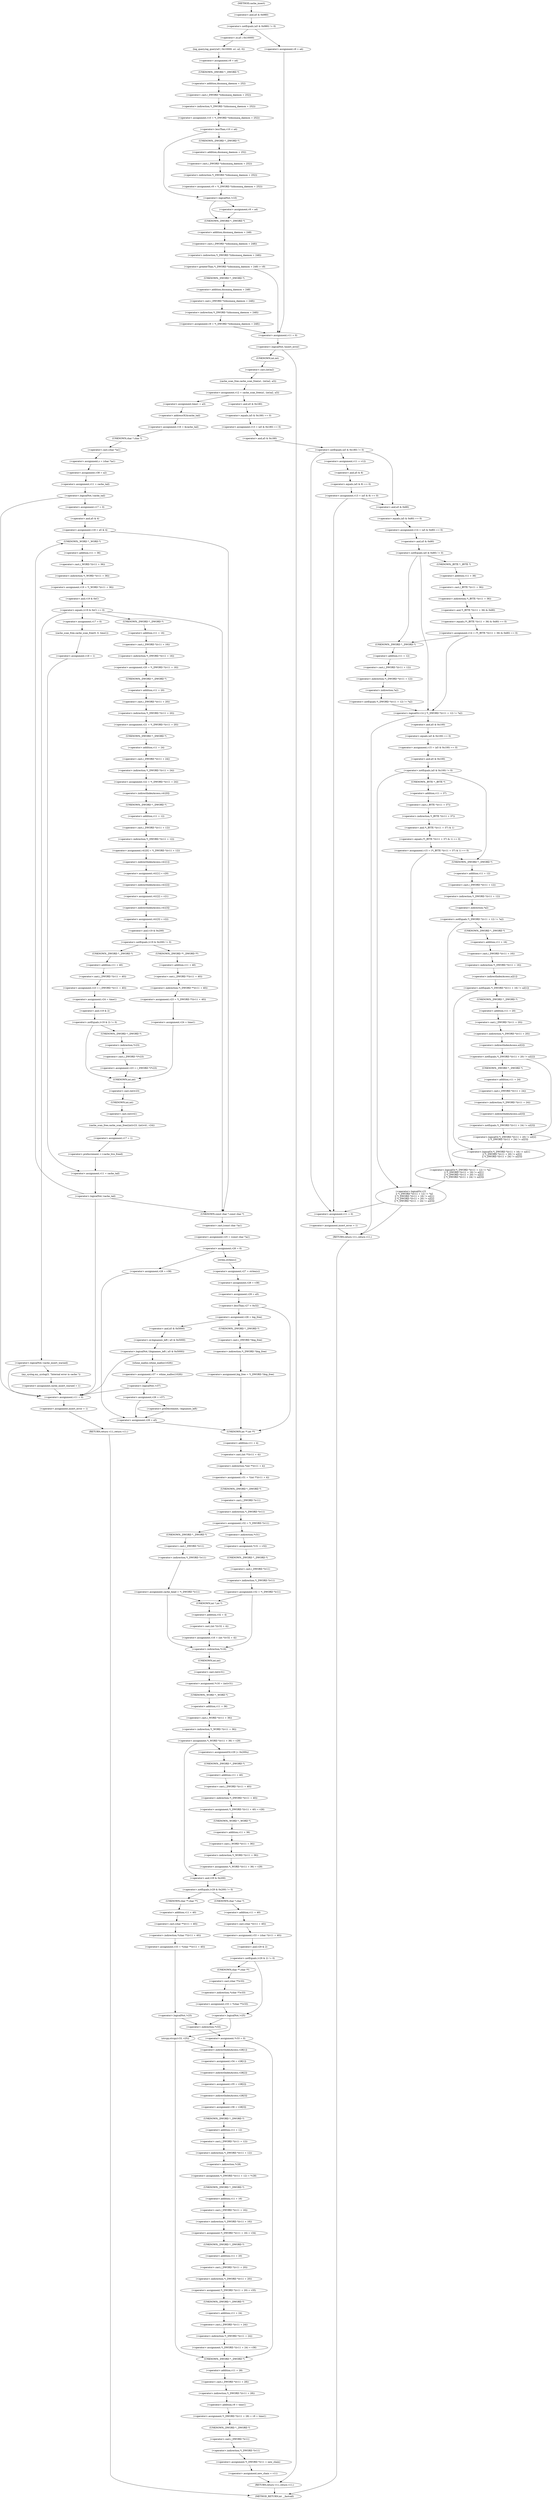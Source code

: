 digraph cache_insert {  
"1000173" [label = "(<operator>.notEquals,(a5 & 0x980) != 0)" ]
"1000174" [label = "(<operator>.and,a5 & 0x980)" ]
"1000179" [label = "(log_query,log_query(a5 | 0x10000, a1, a2, 0))" ]
"1000180" [label = "(<operator>.or,a5 | 0x10000)" ]
"1000186" [label = "(<operator>.assignment,v9 = a4)" ]
"1000189" [label = "(<operator>.assignment,v10 = *(_DWORD *)(dnsmasq_daemon + 252))" ]
"1000191" [label = "(<operator>.indirection,*(_DWORD *)(dnsmasq_daemon + 252))" ]
"1000192" [label = "(<operator>.cast,(_DWORD *)(dnsmasq_daemon + 252))" ]
"1000193" [label = "(UNKNOWN,_DWORD *,_DWORD *)" ]
"1000194" [label = "(<operator>.addition,dnsmasq_daemon + 252)" ]
"1000198" [label = "(<operator>.lessThan,v10 < a4)" ]
"1000201" [label = "(<operator>.assignment,v9 = *(_DWORD *)(dnsmasq_daemon + 252))" ]
"1000203" [label = "(<operator>.indirection,*(_DWORD *)(dnsmasq_daemon + 252))" ]
"1000204" [label = "(<operator>.cast,(_DWORD *)(dnsmasq_daemon + 252))" ]
"1000205" [label = "(UNKNOWN,_DWORD *,_DWORD *)" ]
"1000206" [label = "(<operator>.addition,dnsmasq_daemon + 252)" ]
"1000210" [label = "(<operator>.logicalNot,!v10)" ]
"1000212" [label = "(<operator>.assignment,v9 = a4)" ]
"1000216" [label = "(<operator>.greaterThan,*(_DWORD *)(dnsmasq_daemon + 248) > v9)" ]
"1000217" [label = "(<operator>.indirection,*(_DWORD *)(dnsmasq_daemon + 248))" ]
"1000218" [label = "(<operator>.cast,(_DWORD *)(dnsmasq_daemon + 248))" ]
"1000219" [label = "(UNKNOWN,_DWORD *,_DWORD *)" ]
"1000220" [label = "(<operator>.addition,dnsmasq_daemon + 248)" ]
"1000224" [label = "(<operator>.assignment,v9 = *(_DWORD *)(dnsmasq_daemon + 248))" ]
"1000226" [label = "(<operator>.indirection,*(_DWORD *)(dnsmasq_daemon + 248))" ]
"1000227" [label = "(<operator>.cast,(_DWORD *)(dnsmasq_daemon + 248))" ]
"1000228" [label = "(UNKNOWN,_DWORD *,_DWORD *)" ]
"1000229" [label = "(<operator>.addition,dnsmasq_daemon + 248)" ]
"1000234" [label = "(<operator>.assignment,v9 = a4)" ]
"1000237" [label = "(<operator>.assignment,v11 = 0)" ]
"1000241" [label = "(<operator>.logicalNot,!insert_error)" ]
"1000244" [label = "(<operator>.assignment,v12 = cache_scan_free(a1, (int)a2, a3))" ]
"1000246" [label = "(cache_scan_free,cache_scan_free(a1, (int)a2, a3))" ]
"1000248" [label = "(<operator>.cast,(int)a2)" ]
"1000249" [label = "(UNKNOWN,int,int)" ]
"1000255" [label = "(<operator>.assignment,v13 = (a5 & 0x180) == 0)" ]
"1000257" [label = "(<operator>.equals,(a5 & 0x180) == 0)" ]
"1000258" [label = "(<operator>.and,a5 & 0x180)" ]
"1000263" [label = "(<operator>.notEquals,(a5 & 0x180) != 0)" ]
"1000264" [label = "(<operator>.and,a5 & 0x180)" ]
"1000269" [label = "(<operator>.assignment,v11 = v12)" ]
"1000272" [label = "(<operator>.assignment,v13 = (a5 & 8) == 0)" ]
"1000274" [label = "(<operator>.equals,(a5 & 8) == 0)" ]
"1000275" [label = "(<operator>.and,a5 & 8)" ]
"1000282" [label = "(<operator>.assignment,v14 = (a5 & 0x80) == 0)" ]
"1000284" [label = "(<operator>.equals,(a5 & 0x80) == 0)" ]
"1000285" [label = "(<operator>.and,a5 & 0x80)" ]
"1000290" [label = "(<operator>.notEquals,(a5 & 0x80) != 0)" ]
"1000291" [label = "(<operator>.and,a5 & 0x80)" ]
"1000295" [label = "(<operator>.assignment,v14 = (*(_BYTE *)(v11 + 36) & 0x80) == 0)" ]
"1000297" [label = "(<operator>.equals,(*(_BYTE *)(v11 + 36) & 0x80) == 0)" ]
"1000298" [label = "(<operator>.and,*(_BYTE *)(v11 + 36) & 0x80)" ]
"1000299" [label = "(<operator>.indirection,*(_BYTE *)(v11 + 36))" ]
"1000300" [label = "(<operator>.cast,(_BYTE *)(v11 + 36))" ]
"1000301" [label = "(UNKNOWN,_BYTE *,_BYTE *)" ]
"1000302" [label = "(<operator>.addition,v11 + 36)" ]
"1000308" [label = "(<operator>.logicalOr,v14 || *(_DWORD *)(v11 + 12) != *a2)" ]
"1000310" [label = "(<operator>.notEquals,*(_DWORD *)(v11 + 12) != *a2)" ]
"1000311" [label = "(<operator>.indirection,*(_DWORD *)(v11 + 12))" ]
"1000312" [label = "(<operator>.cast,(_DWORD *)(v11 + 12))" ]
"1000313" [label = "(UNKNOWN,_DWORD *,_DWORD *)" ]
"1000314" [label = "(<operator>.addition,v11 + 12)" ]
"1000317" [label = "(<operator>.indirection,*a2)" ]
"1000320" [label = "(<operator>.assignment,v15 = (a5 & 0x100) == 0)" ]
"1000322" [label = "(<operator>.equals,(a5 & 0x100) == 0)" ]
"1000323" [label = "(<operator>.and,a5 & 0x100)" ]
"1000328" [label = "(<operator>.notEquals,(a5 & 0x100) != 0)" ]
"1000329" [label = "(<operator>.and,a5 & 0x100)" ]
"1000333" [label = "(<operator>.assignment,v15 = (*(_BYTE *)(v11 + 37) & 1) == 0)" ]
"1000335" [label = "(<operator>.equals,(*(_BYTE *)(v11 + 37) & 1) == 0)" ]
"1000336" [label = "(<operator>.and,*(_BYTE *)(v11 + 37) & 1)" ]
"1000337" [label = "(<operator>.indirection,*(_BYTE *)(v11 + 37))" ]
"1000338" [label = "(<operator>.cast,(_BYTE *)(v11 + 37))" ]
"1000339" [label = "(UNKNOWN,_BYTE *,_BYTE *)" ]
"1000340" [label = "(<operator>.addition,v11 + 37)" ]
"1000346" [label = "(<operator>.logicalOr,v15\n          || *(_DWORD *)(v11 + 12) != *a2\n          || *(_DWORD *)(v11 + 16) != a2[1]\n          || *(_DWORD *)(v11 + 20) != a2[2]\n          || *(_DWORD *)(v11 + 24) != a2[3])" ]
"1000348" [label = "(<operator>.logicalOr,*(_DWORD *)(v11 + 12) != *a2\n          || *(_DWORD *)(v11 + 16) != a2[1]\n          || *(_DWORD *)(v11 + 20) != a2[2]\n          || *(_DWORD *)(v11 + 24) != a2[3])" ]
"1000349" [label = "(<operator>.notEquals,*(_DWORD *)(v11 + 12) != *a2)" ]
"1000350" [label = "(<operator>.indirection,*(_DWORD *)(v11 + 12))" ]
"1000351" [label = "(<operator>.cast,(_DWORD *)(v11 + 12))" ]
"1000352" [label = "(UNKNOWN,_DWORD *,_DWORD *)" ]
"1000353" [label = "(<operator>.addition,v11 + 12)" ]
"1000356" [label = "(<operator>.indirection,*a2)" ]
"1000358" [label = "(<operator>.logicalOr,*(_DWORD *)(v11 + 16) != a2[1]\n          || *(_DWORD *)(v11 + 20) != a2[2]\n          || *(_DWORD *)(v11 + 24) != a2[3])" ]
"1000359" [label = "(<operator>.notEquals,*(_DWORD *)(v11 + 16) != a2[1])" ]
"1000360" [label = "(<operator>.indirection,*(_DWORD *)(v11 + 16))" ]
"1000361" [label = "(<operator>.cast,(_DWORD *)(v11 + 16))" ]
"1000362" [label = "(UNKNOWN,_DWORD *,_DWORD *)" ]
"1000363" [label = "(<operator>.addition,v11 + 16)" ]
"1000366" [label = "(<operator>.indirectIndexAccess,a2[1])" ]
"1000369" [label = "(<operator>.logicalOr,*(_DWORD *)(v11 + 20) != a2[2]\n          || *(_DWORD *)(v11 + 24) != a2[3])" ]
"1000370" [label = "(<operator>.notEquals,*(_DWORD *)(v11 + 20) != a2[2])" ]
"1000371" [label = "(<operator>.indirection,*(_DWORD *)(v11 + 20))" ]
"1000372" [label = "(<operator>.cast,(_DWORD *)(v11 + 20))" ]
"1000373" [label = "(UNKNOWN,_DWORD *,_DWORD *)" ]
"1000374" [label = "(<operator>.addition,v11 + 20)" ]
"1000377" [label = "(<operator>.indirectIndexAccess,a2[2])" ]
"1000380" [label = "(<operator>.notEquals,*(_DWORD *)(v11 + 24) != a2[3])" ]
"1000381" [label = "(<operator>.indirection,*(_DWORD *)(v11 + 24))" ]
"1000382" [label = "(<operator>.cast,(_DWORD *)(v11 + 24))" ]
"1000383" [label = "(UNKNOWN,_DWORD *,_DWORD *)" ]
"1000384" [label = "(<operator>.addition,v11 + 24)" ]
"1000387" [label = "(<operator>.indirectIndexAccess,a2[3])" ]
"1000392" [label = "(<operator>.assignment,v11 = 0)" ]
"1000395" [label = "(<operator>.assignment,insert_error = 1)" ]
"1000398" [label = "(RETURN,return v11;,return v11;)" ]
"1000400" [label = "(<operator>.assignment,time1 = a3)" ]
"1000403" [label = "(<operator>.assignment,v16 = &cache_tail)" ]
"1000405" [label = "(<operator>.addressOf,&cache_tail)" ]
"1000407" [label = "(<operator>.assignment,s = (char *)a1)" ]
"1000409" [label = "(<operator>.cast,(char *)a1)" ]
"1000410" [label = "(UNKNOWN,char *,char *)" ]
"1000412" [label = "(<operator>.assignment,v38 = a2)" ]
"1000415" [label = "(<operator>.assignment,v11 = cache_tail)" ]
"1000419" [label = "(<operator>.logicalNot,!cache_tail)" ]
"1000423" [label = "(<operator>.assignment,v11 = 0)" ]
"1000426" [label = "(<operator>.assignment,insert_error = 1)" ]
"1000429" [label = "(RETURN,return v11;,return v11;)" ]
"1000431" [label = "(<operator>.assignment,v17 = 0)" ]
"1000434" [label = "(<operator>.assignment,v18 = a5 & 4)" ]
"1000436" [label = "(<operator>.and,a5 & 4)" ]
"1000442" [label = "(<operator>.assignment,v19 = *(_WORD *)(v11 + 36))" ]
"1000444" [label = "(<operator>.indirection,*(_WORD *)(v11 + 36))" ]
"1000445" [label = "(<operator>.cast,(_WORD *)(v11 + 36))" ]
"1000446" [label = "(UNKNOWN,_WORD *,_WORD *)" ]
"1000447" [label = "(<operator>.addition,v11 + 36)" ]
"1000451" [label = "(<operator>.equals,(v19 & 0xC) == 0)" ]
"1000452" [label = "(<operator>.and,v19 & 0xC)" ]
"1000461" [label = "(<operator>.logicalNot,!cache_insert_warned)" ]
"1000464" [label = "(my_syslog,my_syslog(3, \"Internal error in cache.\"))" ]
"1000467" [label = "(<operator>.assignment,cache_insert_warned = 1)" ]
"1000474" [label = "(<operator>.assignment,v20 = *(_DWORD *)(v11 + 16))" ]
"1000476" [label = "(<operator>.indirection,*(_DWORD *)(v11 + 16))" ]
"1000477" [label = "(<operator>.cast,(_DWORD *)(v11 + 16))" ]
"1000478" [label = "(UNKNOWN,_DWORD *,_DWORD *)" ]
"1000479" [label = "(<operator>.addition,v11 + 16)" ]
"1000482" [label = "(<operator>.assignment,v21 = *(_DWORD *)(v11 + 20))" ]
"1000484" [label = "(<operator>.indirection,*(_DWORD *)(v11 + 20))" ]
"1000485" [label = "(<operator>.cast,(_DWORD *)(v11 + 20))" ]
"1000486" [label = "(UNKNOWN,_DWORD *,_DWORD *)" ]
"1000487" [label = "(<operator>.addition,v11 + 20)" ]
"1000490" [label = "(<operator>.assignment,v22 = *(_DWORD *)(v11 + 24))" ]
"1000492" [label = "(<operator>.indirection,*(_DWORD *)(v11 + 24))" ]
"1000493" [label = "(<operator>.cast,(_DWORD *)(v11 + 24))" ]
"1000494" [label = "(UNKNOWN,_DWORD *,_DWORD *)" ]
"1000495" [label = "(<operator>.addition,v11 + 24)" ]
"1000498" [label = "(<operator>.assignment,v41[0] = *(_DWORD *)(v11 + 12))" ]
"1000499" [label = "(<operator>.indirectIndexAccess,v41[0])" ]
"1000502" [label = "(<operator>.indirection,*(_DWORD *)(v11 + 12))" ]
"1000503" [label = "(<operator>.cast,(_DWORD *)(v11 + 12))" ]
"1000504" [label = "(UNKNOWN,_DWORD *,_DWORD *)" ]
"1000505" [label = "(<operator>.addition,v11 + 12)" ]
"1000508" [label = "(<operator>.assignment,v41[1] = v20)" ]
"1000509" [label = "(<operator>.indirectIndexAccess,v41[1])" ]
"1000513" [label = "(<operator>.assignment,v41[2] = v21)" ]
"1000514" [label = "(<operator>.indirectIndexAccess,v41[2])" ]
"1000518" [label = "(<operator>.assignment,v41[3] = v22)" ]
"1000519" [label = "(<operator>.indirectIndexAccess,v41[3])" ]
"1000524" [label = "(<operator>.notEquals,(v19 & 0x200) != 0)" ]
"1000525" [label = "(<operator>.and,v19 & 0x200)" ]
"1000530" [label = "(<operator>.assignment,v23 = *(_DWORD **)(v11 + 40))" ]
"1000532" [label = "(<operator>.indirection,*(_DWORD **)(v11 + 40))" ]
"1000533" [label = "(<operator>.cast,(_DWORD **)(v11 + 40))" ]
"1000534" [label = "(UNKNOWN,_DWORD **,_DWORD **)" ]
"1000535" [label = "(<operator>.addition,v11 + 40)" ]
"1000538" [label = "(<operator>.assignment,v24 = time1)" ]
"1000543" [label = "(<operator>.assignment,v23 = (_DWORD *)(v11 + 40))" ]
"1000545" [label = "(<operator>.cast,(_DWORD *)(v11 + 40))" ]
"1000546" [label = "(UNKNOWN,_DWORD *,_DWORD *)" ]
"1000547" [label = "(<operator>.addition,v11 + 40)" ]
"1000550" [label = "(<operator>.assignment,v24 = time1)" ]
"1000554" [label = "(<operator>.notEquals,(v19 & 2) != 0)" ]
"1000555" [label = "(<operator>.and,v19 & 2)" ]
"1000559" [label = "(<operator>.assignment,v23 = (_DWORD *)*v23)" ]
"1000561" [label = "(<operator>.cast,(_DWORD *)*v23)" ]
"1000562" [label = "(UNKNOWN,_DWORD *,_DWORD *)" ]
"1000563" [label = "(<operator>.indirection,*v23)" ]
"1000565" [label = "(cache_scan_free,cache_scan_free((int)v23, (int)v41, v24))" ]
"1000566" [label = "(<operator>.cast,(int)v23)" ]
"1000567" [label = "(UNKNOWN,int,int)" ]
"1000569" [label = "(<operator>.cast,(int)v41)" ]
"1000570" [label = "(UNKNOWN,int,int)" ]
"1000573" [label = "(<operator>.assignment,v17 = 1)" ]
"1000576" [label = "(<operator>.preIncrement,++cache_live_freed)" ]
"1000580" [label = "(<operator>.assignment,v17 = 0)" ]
"1000583" [label = "(cache_scan_free,cache_scan_free(0, 0, time1))" ]
"1000587" [label = "(<operator>.assignment,v18 = 1)" ]
"1000590" [label = "(<operator>.assignment,v11 = cache_tail)" ]
"1000594" [label = "(<operator>.logicalNot,!cache_tail)" ]
"1000597" [label = "(<operator>.assignment,v25 = (const char *)a1)" ]
"1000599" [label = "(<operator>.cast,(const char *)a1)" ]
"1000600" [label = "(UNKNOWN,const char *,const char *)" ]
"1000602" [label = "(<operator>.assignment,v26 = 0)" ]
"1000608" [label = "(<operator>.assignment,v27 = strlen(s))" ]
"1000610" [label = "(strlen,strlen(s))" ]
"1000612" [label = "(<operator>.assignment,v28 = v38)" ]
"1000615" [label = "(<operator>.assignment,v29 = a5)" ]
"1000619" [label = "(<operator>.lessThan,v27 < 0x32)" ]
"1000623" [label = "(<operator>.assignment,v26 = big_free)" ]
"1000629" [label = "(<operator>.assignment,big_free = *(_DWORD *)big_free)" ]
"1000631" [label = "(<operator>.indirection,*(_DWORD *)big_free)" ]
"1000632" [label = "(<operator>.cast,(_DWORD *)big_free)" ]
"1000633" [label = "(UNKNOWN,_DWORD *,_DWORD *)" ]
"1000637" [label = "(<operator>.logicalNot,!(bignames_left | a5 & 0x5000))" ]
"1000638" [label = "(<operator>.or,bignames_left | a5 & 0x5000)" ]
"1000640" [label = "(<operator>.and,a5 & 0x5000)" ]
"1000644" [label = "(<operator>.assignment,v37 = whine_malloc(1028))" ]
"1000646" [label = "(whine_malloc,whine_malloc(1028))" ]
"1000649" [label = "(<operator>.logicalNot,!v37)" ]
"1000652" [label = "(<operator>.assignment,v26 = v37)" ]
"1000657" [label = "(<operator>.preDecrement,--bignames_left)" ]
"1000661" [label = "(<operator>.assignment,v28 = v38)" ]
"1000664" [label = "(<operator>.assignment,v29 = a5)" ]
"1000668" [label = "(<operator>.assignment,v31 = *(int **)(v11 + 4))" ]
"1000670" [label = "(<operator>.indirection,*(int **)(v11 + 4))" ]
"1000671" [label = "(<operator>.cast,(int **)(v11 + 4))" ]
"1000672" [label = "(UNKNOWN,int **,int **)" ]
"1000673" [label = "(<operator>.addition,v11 + 4)" ]
"1000676" [label = "(<operator>.assignment,v32 = *(_DWORD *)v11)" ]
"1000678" [label = "(<operator>.indirection,*(_DWORD *)v11)" ]
"1000679" [label = "(<operator>.cast,(_DWORD *)v11)" ]
"1000680" [label = "(UNKNOWN,_DWORD *,_DWORD *)" ]
"1000685" [label = "(<operator>.assignment,*v31 = v32)" ]
"1000686" [label = "(<operator>.indirection,*v31)" ]
"1000689" [label = "(<operator>.assignment,v32 = *(_DWORD *)v11)" ]
"1000691" [label = "(<operator>.indirection,*(_DWORD *)v11)" ]
"1000692" [label = "(<operator>.cast,(_DWORD *)v11)" ]
"1000693" [label = "(UNKNOWN,_DWORD *,_DWORD *)" ]
"1000697" [label = "(<operator>.assignment,cache_head = *(_DWORD *)v11)" ]
"1000699" [label = "(<operator>.indirection,*(_DWORD *)v11)" ]
"1000700" [label = "(<operator>.cast,(_DWORD *)v11)" ]
"1000701" [label = "(UNKNOWN,_DWORD *,_DWORD *)" ]
"1000705" [label = "(<operator>.assignment,v16 = (int *)(v32 + 4))" ]
"1000707" [label = "(<operator>.cast,(int *)(v32 + 4))" ]
"1000708" [label = "(UNKNOWN,int *,int *)" ]
"1000709" [label = "(<operator>.addition,v32 + 4)" ]
"1000712" [label = "(<operator>.assignment,*v16 = (int)v31)" ]
"1000713" [label = "(<operator>.indirection,*v16)" ]
"1000715" [label = "(<operator>.cast,(int)v31)" ]
"1000716" [label = "(UNKNOWN,int,int)" ]
"1000718" [label = "(<operator>.assignment,*(_WORD *)(v11 + 36) = v29)" ]
"1000719" [label = "(<operator>.indirection,*(_WORD *)(v11 + 36))" ]
"1000720" [label = "(<operator>.cast,(_WORD *)(v11 + 36))" ]
"1000721" [label = "(UNKNOWN,_WORD *,_WORD *)" ]
"1000722" [label = "(<operator>.addition,v11 + 36)" ]
"1000729" [label = "(<operators>.assignmentOr,v29 |= 0x200u)" ]
"1000732" [label = "(<operator>.assignment,*(_DWORD *)(v11 + 40) = v26)" ]
"1000733" [label = "(<operator>.indirection,*(_DWORD *)(v11 + 40))" ]
"1000734" [label = "(<operator>.cast,(_DWORD *)(v11 + 40))" ]
"1000735" [label = "(UNKNOWN,_DWORD *,_DWORD *)" ]
"1000736" [label = "(<operator>.addition,v11 + 40)" ]
"1000740" [label = "(<operator>.assignment,*(_WORD *)(v11 + 36) = v29)" ]
"1000741" [label = "(<operator>.indirection,*(_WORD *)(v11 + 36))" ]
"1000742" [label = "(<operator>.cast,(_WORD *)(v11 + 36))" ]
"1000743" [label = "(UNKNOWN,_WORD *,_WORD *)" ]
"1000744" [label = "(<operator>.addition,v11 + 36)" ]
"1000749" [label = "(<operator>.notEquals,(v29 & 0x200) != 0)" ]
"1000750" [label = "(<operator>.and,v29 & 0x200)" ]
"1000755" [label = "(<operator>.assignment,v33 = *(char **)(v11 + 40))" ]
"1000757" [label = "(<operator>.indirection,*(char **)(v11 + 40))" ]
"1000758" [label = "(<operator>.cast,(char **)(v11 + 40))" ]
"1000759" [label = "(UNKNOWN,char **,char **)" ]
"1000760" [label = "(<operator>.addition,v11 + 40)" ]
"1000764" [label = "(<operator>.logicalNot,!v25)" ]
"1000768" [label = "(<operator>.assignment,*v33 = 0)" ]
"1000769" [label = "(<operator>.indirection,*v33)" ]
"1000775" [label = "(<operator>.assignment,v33 = (char *)(v11 + 40))" ]
"1000777" [label = "(<operator>.cast,(char *)(v11 + 40))" ]
"1000778" [label = "(UNKNOWN,char *,char *)" ]
"1000779" [label = "(<operator>.addition,v11 + 40)" ]
"1000783" [label = "(<operator>.notEquals,(v29 & 2) != 0)" ]
"1000784" [label = "(<operator>.and,v29 & 2)" ]
"1000788" [label = "(<operator>.assignment,v33 = *(char **)v33)" ]
"1000790" [label = "(<operator>.indirection,*(char **)v33)" ]
"1000791" [label = "(<operator>.cast,(char **)v33)" ]
"1000792" [label = "(UNKNOWN,char **,char **)" ]
"1000795" [label = "(<operator>.logicalNot,!v25)" ]
"1000798" [label = "(strcpy,strcpy(v33, v25))" ]
"1000805" [label = "(<operator>.assignment,v34 = v28[1])" ]
"1000807" [label = "(<operator>.indirectIndexAccess,v28[1])" ]
"1000810" [label = "(<operator>.assignment,v35 = v28[2])" ]
"1000812" [label = "(<operator>.indirectIndexAccess,v28[2])" ]
"1000815" [label = "(<operator>.assignment,v36 = v28[3])" ]
"1000817" [label = "(<operator>.indirectIndexAccess,v28[3])" ]
"1000820" [label = "(<operator>.assignment,*(_DWORD *)(v11 + 12) = *v28)" ]
"1000821" [label = "(<operator>.indirection,*(_DWORD *)(v11 + 12))" ]
"1000822" [label = "(<operator>.cast,(_DWORD *)(v11 + 12))" ]
"1000823" [label = "(UNKNOWN,_DWORD *,_DWORD *)" ]
"1000824" [label = "(<operator>.addition,v11 + 12)" ]
"1000827" [label = "(<operator>.indirection,*v28)" ]
"1000829" [label = "(<operator>.assignment,*(_DWORD *)(v11 + 16) = v34)" ]
"1000830" [label = "(<operator>.indirection,*(_DWORD *)(v11 + 16))" ]
"1000831" [label = "(<operator>.cast,(_DWORD *)(v11 + 16))" ]
"1000832" [label = "(UNKNOWN,_DWORD *,_DWORD *)" ]
"1000833" [label = "(<operator>.addition,v11 + 16)" ]
"1000837" [label = "(<operator>.assignment,*(_DWORD *)(v11 + 20) = v35)" ]
"1000838" [label = "(<operator>.indirection,*(_DWORD *)(v11 + 20))" ]
"1000839" [label = "(<operator>.cast,(_DWORD *)(v11 + 20))" ]
"1000840" [label = "(UNKNOWN,_DWORD *,_DWORD *)" ]
"1000841" [label = "(<operator>.addition,v11 + 20)" ]
"1000845" [label = "(<operator>.assignment,*(_DWORD *)(v11 + 24) = v36)" ]
"1000846" [label = "(<operator>.indirection,*(_DWORD *)(v11 + 24))" ]
"1000847" [label = "(<operator>.cast,(_DWORD *)(v11 + 24))" ]
"1000848" [label = "(UNKNOWN,_DWORD *,_DWORD *)" ]
"1000849" [label = "(<operator>.addition,v11 + 24)" ]
"1000853" [label = "(<operator>.assignment,*(_DWORD *)(v11 + 28) = v9 + time1)" ]
"1000854" [label = "(<operator>.indirection,*(_DWORD *)(v11 + 28))" ]
"1000855" [label = "(<operator>.cast,(_DWORD *)(v11 + 28))" ]
"1000856" [label = "(UNKNOWN,_DWORD *,_DWORD *)" ]
"1000857" [label = "(<operator>.addition,v11 + 28)" ]
"1000860" [label = "(<operator>.addition,v9 + time1)" ]
"1000863" [label = "(<operator>.assignment,*(_DWORD *)v11 = new_chain)" ]
"1000864" [label = "(<operator>.indirection,*(_DWORD *)v11)" ]
"1000865" [label = "(<operator>.cast,(_DWORD *)v11)" ]
"1000866" [label = "(UNKNOWN,_DWORD *,_DWORD *)" ]
"1000869" [label = "(<operator>.assignment,new_chain = v11)" ]
"1000872" [label = "(RETURN,return v11;,return v11;)" ]
"1000133" [label = "(METHOD,cache_insert)" ]
"1000874" [label = "(METHOD_RETURN,int __fastcall)" ]
  "1000173" -> "1000180" 
  "1000173" -> "1000234" 
  "1000174" -> "1000173" 
  "1000179" -> "1000186" 
  "1000180" -> "1000179" 
  "1000186" -> "1000193" 
  "1000189" -> "1000198" 
  "1000191" -> "1000189" 
  "1000192" -> "1000191" 
  "1000193" -> "1000194" 
  "1000194" -> "1000192" 
  "1000198" -> "1000205" 
  "1000198" -> "1000210" 
  "1000201" -> "1000210" 
  "1000203" -> "1000201" 
  "1000204" -> "1000203" 
  "1000205" -> "1000206" 
  "1000206" -> "1000204" 
  "1000210" -> "1000219" 
  "1000210" -> "1000212" 
  "1000212" -> "1000219" 
  "1000216" -> "1000228" 
  "1000216" -> "1000237" 
  "1000217" -> "1000216" 
  "1000218" -> "1000217" 
  "1000219" -> "1000220" 
  "1000220" -> "1000218" 
  "1000224" -> "1000237" 
  "1000226" -> "1000224" 
  "1000227" -> "1000226" 
  "1000228" -> "1000229" 
  "1000229" -> "1000227" 
  "1000234" -> "1000237" 
  "1000237" -> "1000241" 
  "1000241" -> "1000249" 
  "1000241" -> "1000872" 
  "1000244" -> "1000258" 
  "1000244" -> "1000400" 
  "1000246" -> "1000244" 
  "1000248" -> "1000246" 
  "1000249" -> "1000248" 
  "1000255" -> "1000264" 
  "1000257" -> "1000255" 
  "1000258" -> "1000257" 
  "1000263" -> "1000269" 
  "1000263" -> "1000392" 
  "1000263" -> "1000285" 
  "1000264" -> "1000263" 
  "1000269" -> "1000275" 
  "1000272" -> "1000392" 
  "1000272" -> "1000285" 
  "1000274" -> "1000272" 
  "1000275" -> "1000274" 
  "1000282" -> "1000291" 
  "1000284" -> "1000282" 
  "1000285" -> "1000284" 
  "1000290" -> "1000301" 
  "1000290" -> "1000313" 
  "1000290" -> "1000308" 
  "1000291" -> "1000290" 
  "1000295" -> "1000313" 
  "1000295" -> "1000308" 
  "1000297" -> "1000295" 
  "1000298" -> "1000297" 
  "1000299" -> "1000298" 
  "1000300" -> "1000299" 
  "1000301" -> "1000302" 
  "1000302" -> "1000300" 
  "1000308" -> "1000323" 
  "1000308" -> "1000398" 
  "1000310" -> "1000308" 
  "1000311" -> "1000317" 
  "1000312" -> "1000311" 
  "1000313" -> "1000314" 
  "1000314" -> "1000312" 
  "1000317" -> "1000310" 
  "1000320" -> "1000329" 
  "1000322" -> "1000320" 
  "1000323" -> "1000322" 
  "1000328" -> "1000339" 
  "1000328" -> "1000352" 
  "1000328" -> "1000346" 
  "1000329" -> "1000328" 
  "1000333" -> "1000352" 
  "1000333" -> "1000346" 
  "1000335" -> "1000333" 
  "1000336" -> "1000335" 
  "1000337" -> "1000336" 
  "1000338" -> "1000337" 
  "1000339" -> "1000340" 
  "1000340" -> "1000338" 
  "1000346" -> "1000392" 
  "1000346" -> "1000398" 
  "1000348" -> "1000346" 
  "1000349" -> "1000362" 
  "1000349" -> "1000348" 
  "1000350" -> "1000356" 
  "1000351" -> "1000350" 
  "1000352" -> "1000353" 
  "1000353" -> "1000351" 
  "1000356" -> "1000349" 
  "1000358" -> "1000348" 
  "1000359" -> "1000373" 
  "1000359" -> "1000358" 
  "1000360" -> "1000366" 
  "1000361" -> "1000360" 
  "1000362" -> "1000363" 
  "1000363" -> "1000361" 
  "1000366" -> "1000359" 
  "1000369" -> "1000358" 
  "1000370" -> "1000383" 
  "1000370" -> "1000369" 
  "1000371" -> "1000377" 
  "1000372" -> "1000371" 
  "1000373" -> "1000374" 
  "1000374" -> "1000372" 
  "1000377" -> "1000370" 
  "1000380" -> "1000369" 
  "1000381" -> "1000387" 
  "1000382" -> "1000381" 
  "1000383" -> "1000384" 
  "1000384" -> "1000382" 
  "1000387" -> "1000380" 
  "1000392" -> "1000395" 
  "1000395" -> "1000398" 
  "1000398" -> "1000874" 
  "1000400" -> "1000405" 
  "1000403" -> "1000410" 
  "1000405" -> "1000403" 
  "1000407" -> "1000412" 
  "1000409" -> "1000407" 
  "1000410" -> "1000409" 
  "1000412" -> "1000415" 
  "1000415" -> "1000419" 
  "1000419" -> "1000423" 
  "1000419" -> "1000431" 
  "1000423" -> "1000426" 
  "1000426" -> "1000429" 
  "1000429" -> "1000874" 
  "1000431" -> "1000436" 
  "1000434" -> "1000446" 
  "1000434" -> "1000600" 
  "1000436" -> "1000434" 
  "1000442" -> "1000452" 
  "1000444" -> "1000442" 
  "1000445" -> "1000444" 
  "1000446" -> "1000447" 
  "1000447" -> "1000445" 
  "1000451" -> "1000600" 
  "1000451" -> "1000461" 
  "1000451" -> "1000478" 
  "1000451" -> "1000580" 
  "1000452" -> "1000451" 
  "1000461" -> "1000464" 
  "1000461" -> "1000423" 
  "1000464" -> "1000467" 
  "1000467" -> "1000423" 
  "1000474" -> "1000486" 
  "1000476" -> "1000474" 
  "1000477" -> "1000476" 
  "1000478" -> "1000479" 
  "1000479" -> "1000477" 
  "1000482" -> "1000494" 
  "1000484" -> "1000482" 
  "1000485" -> "1000484" 
  "1000486" -> "1000487" 
  "1000487" -> "1000485" 
  "1000490" -> "1000499" 
  "1000492" -> "1000490" 
  "1000493" -> "1000492" 
  "1000494" -> "1000495" 
  "1000495" -> "1000493" 
  "1000498" -> "1000509" 
  "1000499" -> "1000504" 
  "1000502" -> "1000498" 
  "1000503" -> "1000502" 
  "1000504" -> "1000505" 
  "1000505" -> "1000503" 
  "1000508" -> "1000514" 
  "1000509" -> "1000508" 
  "1000513" -> "1000519" 
  "1000514" -> "1000513" 
  "1000518" -> "1000525" 
  "1000519" -> "1000518" 
  "1000524" -> "1000534" 
  "1000524" -> "1000546" 
  "1000525" -> "1000524" 
  "1000530" -> "1000538" 
  "1000532" -> "1000530" 
  "1000533" -> "1000532" 
  "1000534" -> "1000535" 
  "1000535" -> "1000533" 
  "1000538" -> "1000567" 
  "1000543" -> "1000550" 
  "1000545" -> "1000543" 
  "1000546" -> "1000547" 
  "1000547" -> "1000545" 
  "1000550" -> "1000555" 
  "1000554" -> "1000567" 
  "1000554" -> "1000562" 
  "1000555" -> "1000554" 
  "1000559" -> "1000567" 
  "1000561" -> "1000559" 
  "1000562" -> "1000563" 
  "1000563" -> "1000561" 
  "1000565" -> "1000573" 
  "1000566" -> "1000570" 
  "1000567" -> "1000566" 
  "1000569" -> "1000565" 
  "1000570" -> "1000569" 
  "1000573" -> "1000576" 
  "1000576" -> "1000590" 
  "1000580" -> "1000583" 
  "1000583" -> "1000587" 
  "1000587" -> "1000590" 
  "1000590" -> "1000594" 
  "1000594" -> "1000446" 
  "1000594" -> "1000600" 
  "1000594" -> "1000423" 
  "1000597" -> "1000602" 
  "1000599" -> "1000597" 
  "1000600" -> "1000599" 
  "1000602" -> "1000610" 
  "1000602" -> "1000661" 
  "1000608" -> "1000612" 
  "1000610" -> "1000608" 
  "1000612" -> "1000615" 
  "1000615" -> "1000619" 
  "1000619" -> "1000672" 
  "1000619" -> "1000623" 
  "1000623" -> "1000633" 
  "1000623" -> "1000640" 
  "1000629" -> "1000672" 
  "1000631" -> "1000629" 
  "1000632" -> "1000631" 
  "1000633" -> "1000632" 
  "1000637" -> "1000423" 
  "1000637" -> "1000646" 
  "1000638" -> "1000637" 
  "1000640" -> "1000638" 
  "1000644" -> "1000649" 
  "1000646" -> "1000644" 
  "1000649" -> "1000423" 
  "1000649" -> "1000652" 
  "1000652" -> "1000657" 
  "1000652" -> "1000664" 
  "1000657" -> "1000664" 
  "1000661" -> "1000664" 
  "1000664" -> "1000672" 
  "1000668" -> "1000680" 
  "1000670" -> "1000668" 
  "1000671" -> "1000670" 
  "1000672" -> "1000673" 
  "1000673" -> "1000671" 
  "1000676" -> "1000686" 
  "1000676" -> "1000701" 
  "1000678" -> "1000676" 
  "1000679" -> "1000678" 
  "1000680" -> "1000679" 
  "1000685" -> "1000693" 
  "1000686" -> "1000685" 
  "1000689" -> "1000708" 
  "1000689" -> "1000713" 
  "1000691" -> "1000689" 
  "1000692" -> "1000691" 
  "1000693" -> "1000692" 
  "1000697" -> "1000708" 
  "1000697" -> "1000713" 
  "1000699" -> "1000697" 
  "1000700" -> "1000699" 
  "1000701" -> "1000700" 
  "1000705" -> "1000713" 
  "1000707" -> "1000705" 
  "1000708" -> "1000709" 
  "1000709" -> "1000707" 
  "1000712" -> "1000721" 
  "1000713" -> "1000716" 
  "1000715" -> "1000712" 
  "1000716" -> "1000715" 
  "1000718" -> "1000729" 
  "1000718" -> "1000750" 
  "1000719" -> "1000718" 
  "1000720" -> "1000719" 
  "1000721" -> "1000722" 
  "1000722" -> "1000720" 
  "1000729" -> "1000735" 
  "1000732" -> "1000743" 
  "1000733" -> "1000732" 
  "1000734" -> "1000733" 
  "1000735" -> "1000736" 
  "1000736" -> "1000734" 
  "1000740" -> "1000750" 
  "1000741" -> "1000740" 
  "1000742" -> "1000741" 
  "1000743" -> "1000744" 
  "1000744" -> "1000742" 
  "1000749" -> "1000759" 
  "1000749" -> "1000778" 
  "1000750" -> "1000749" 
  "1000755" -> "1000764" 
  "1000757" -> "1000755" 
  "1000758" -> "1000757" 
  "1000759" -> "1000760" 
  "1000760" -> "1000758" 
  "1000764" -> "1000769" 
  "1000764" -> "1000798" 
  "1000768" -> "1000856" 
  "1000768" -> "1000807" 
  "1000769" -> "1000768" 
  "1000775" -> "1000784" 
  "1000777" -> "1000775" 
  "1000778" -> "1000779" 
  "1000779" -> "1000777" 
  "1000783" -> "1000792" 
  "1000783" -> "1000795" 
  "1000784" -> "1000783" 
  "1000788" -> "1000795" 
  "1000790" -> "1000788" 
  "1000791" -> "1000790" 
  "1000792" -> "1000791" 
  "1000795" -> "1000769" 
  "1000795" -> "1000798" 
  "1000798" -> "1000856" 
  "1000798" -> "1000807" 
  "1000805" -> "1000812" 
  "1000807" -> "1000805" 
  "1000810" -> "1000817" 
  "1000812" -> "1000810" 
  "1000815" -> "1000823" 
  "1000817" -> "1000815" 
  "1000820" -> "1000832" 
  "1000821" -> "1000827" 
  "1000822" -> "1000821" 
  "1000823" -> "1000824" 
  "1000824" -> "1000822" 
  "1000827" -> "1000820" 
  "1000829" -> "1000840" 
  "1000830" -> "1000829" 
  "1000831" -> "1000830" 
  "1000832" -> "1000833" 
  "1000833" -> "1000831" 
  "1000837" -> "1000848" 
  "1000838" -> "1000837" 
  "1000839" -> "1000838" 
  "1000840" -> "1000841" 
  "1000841" -> "1000839" 
  "1000845" -> "1000856" 
  "1000846" -> "1000845" 
  "1000847" -> "1000846" 
  "1000848" -> "1000849" 
  "1000849" -> "1000847" 
  "1000853" -> "1000866" 
  "1000854" -> "1000860" 
  "1000855" -> "1000854" 
  "1000856" -> "1000857" 
  "1000857" -> "1000855" 
  "1000860" -> "1000853" 
  "1000863" -> "1000869" 
  "1000864" -> "1000863" 
  "1000865" -> "1000864" 
  "1000866" -> "1000865" 
  "1000869" -> "1000872" 
  "1000872" -> "1000874" 
  "1000133" -> "1000174" 
}
